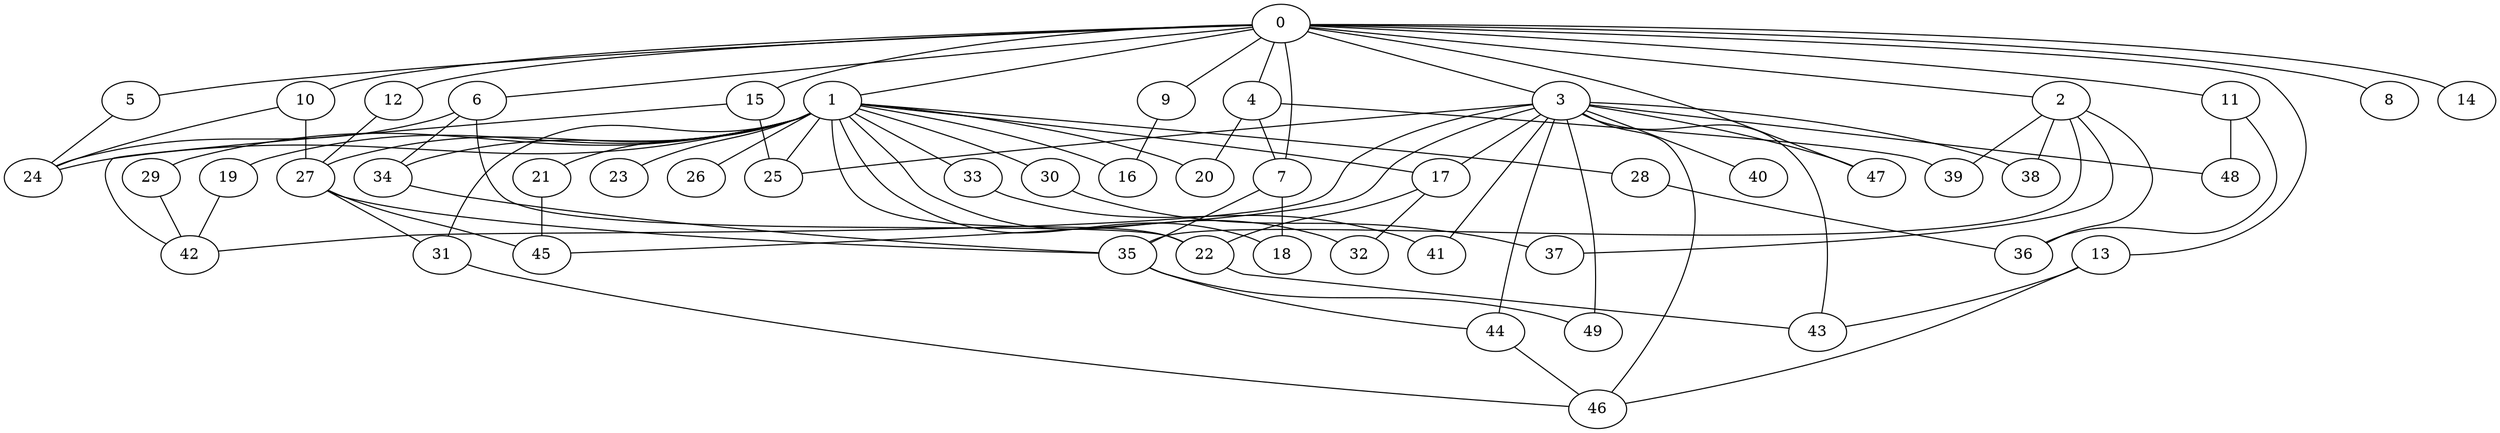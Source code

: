 
graph graphname {
    0 -- 1
0 -- 2
0 -- 3
0 -- 4
0 -- 5
0 -- 6
0 -- 7
0 -- 8
0 -- 9
0 -- 10
0 -- 11
0 -- 12
0 -- 13
0 -- 14
0 -- 15
0 -- 47
1 -- 32
1 -- 34
1 -- 33
1 -- 16
1 -- 17
1 -- 18
1 -- 19
1 -- 20
1 -- 21
1 -- 22
1 -- 23
1 -- 24
1 -- 25
1 -- 26
1 -- 27
1 -- 28
1 -- 29
1 -- 30
1 -- 31
2 -- 35
2 -- 36
2 -- 37
2 -- 38
2 -- 39
3 -- 40
3 -- 41
3 -- 42
3 -- 43
3 -- 44
3 -- 45
3 -- 46
3 -- 47
3 -- 48
3 -- 49
3 -- 25
3 -- 38
3 -- 17
4 -- 7
4 -- 20
4 -- 39
5 -- 24
6 -- 24
6 -- 22
6 -- 34
7 -- 18
7 -- 35
9 -- 16
10 -- 27
10 -- 24
11 -- 48
11 -- 36
12 -- 27
13 -- 46
13 -- 43
15 -- 42
15 -- 25
17 -- 32
17 -- 22
19 -- 42
21 -- 45
22 -- 43
27 -- 45
27 -- 31
27 -- 35
28 -- 36
29 -- 42
30 -- 37
31 -- 46
33 -- 41
34 -- 35
35 -- 49
35 -- 44
44 -- 46

}
